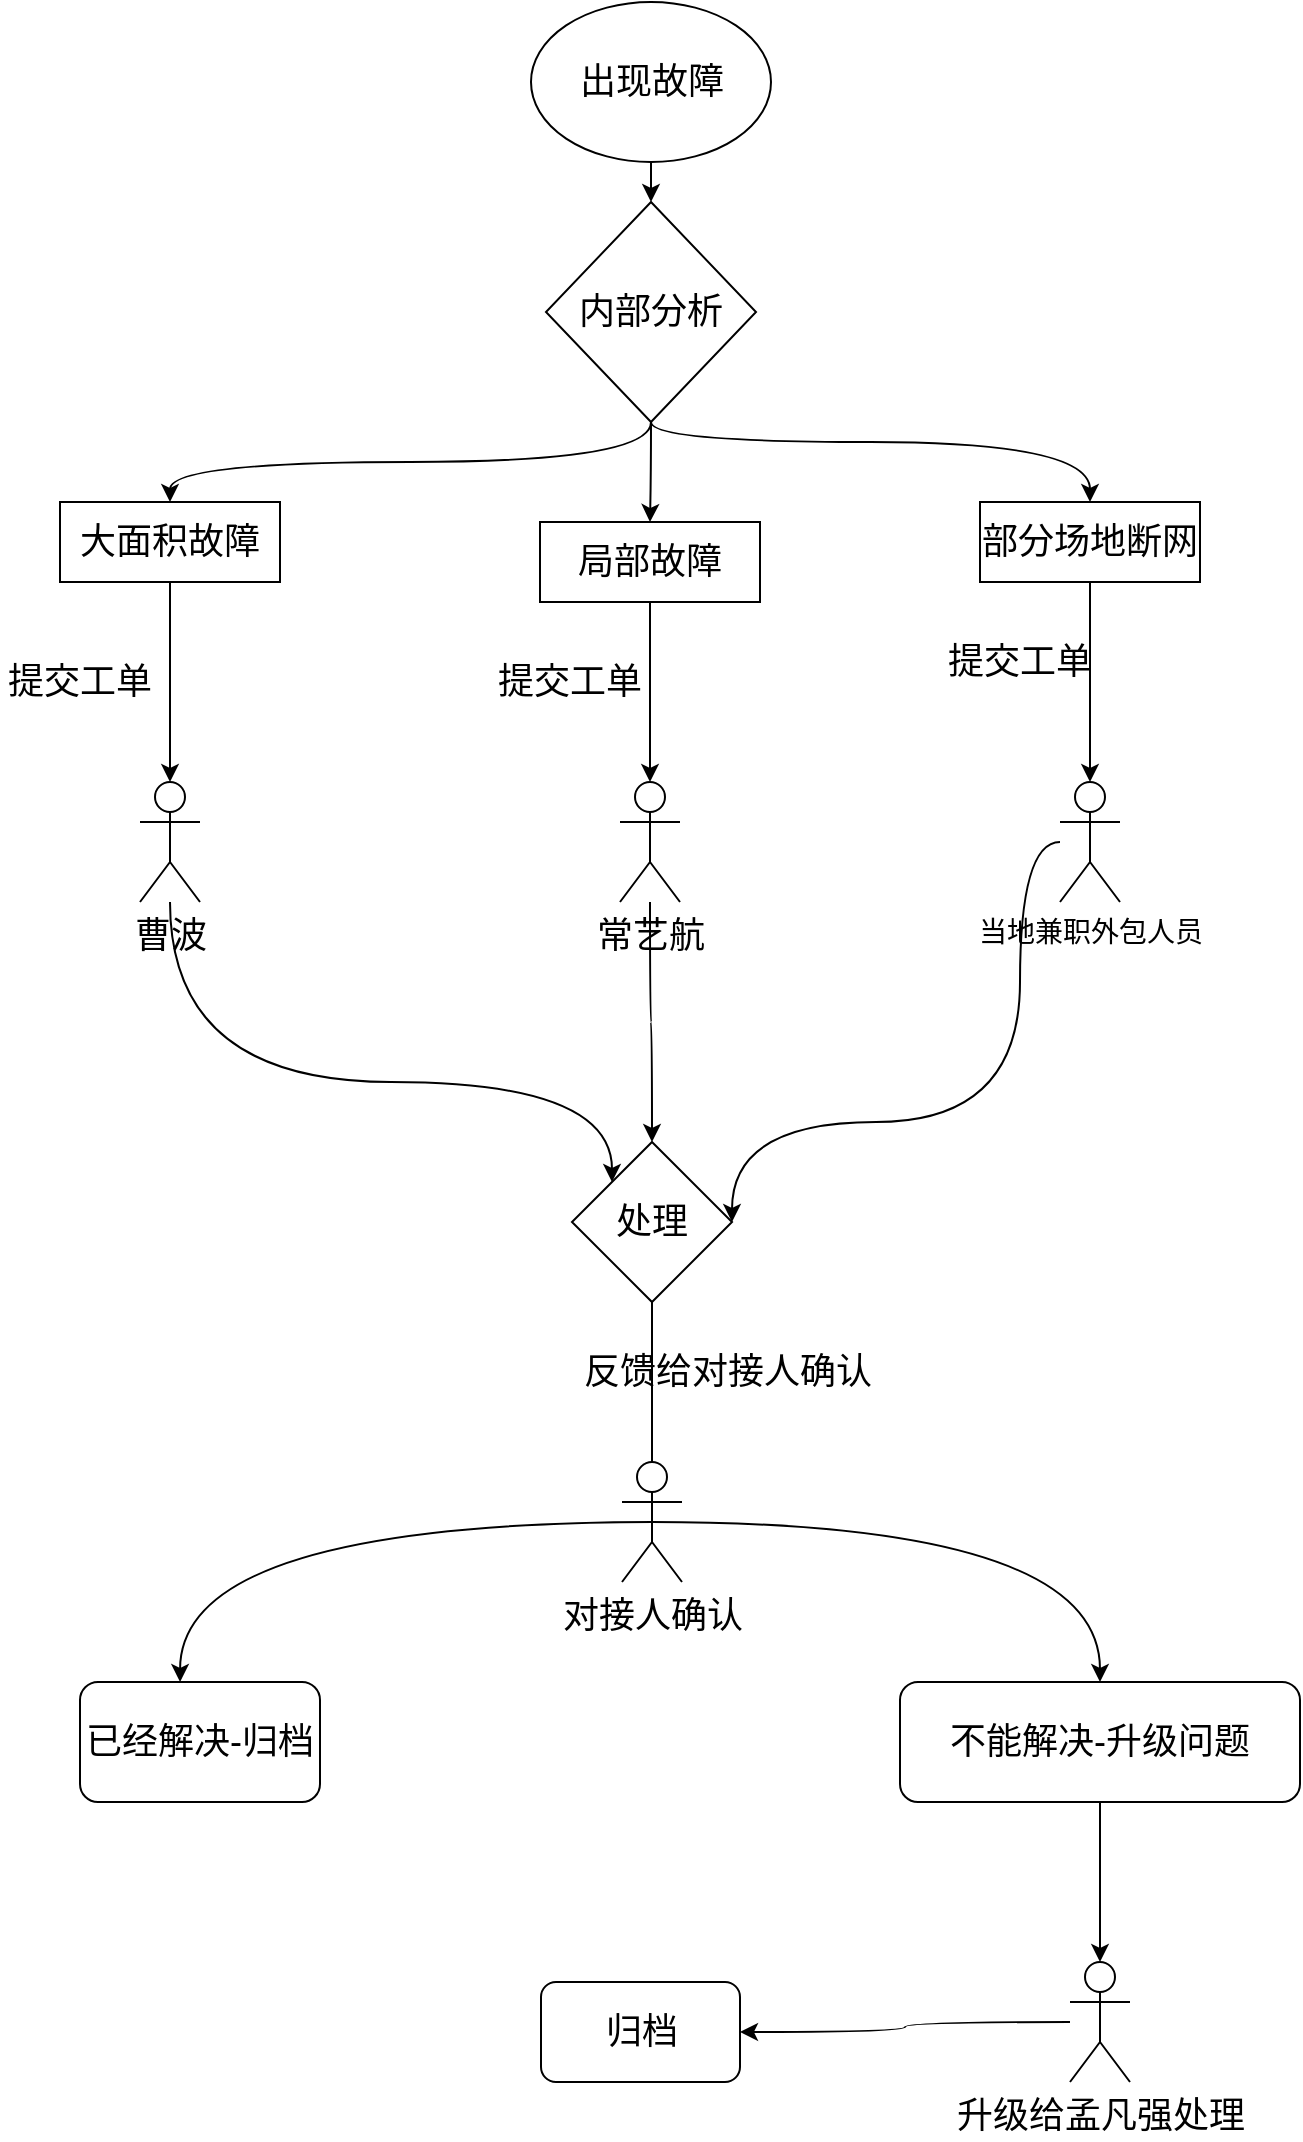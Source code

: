 <mxfile version="15.0.3" type="github">
  <diagram id="IosiL7fnTwb4QODBOcF8" name="Page-1">
    <mxGraphModel dx="763" dy="547" grid="1" gridSize="10" guides="1" tooltips="1" connect="1" arrows="1" fold="1" page="1" pageScale="1" pageWidth="850" pageHeight="1100" math="0" shadow="0">
      <root>
        <mxCell id="0" />
        <mxCell id="1" parent="0" />
        <mxCell id="9J1PayXIY4_ieb8VHX0C-15" style="edgeStyle=orthogonalEdgeStyle;curved=1;rounded=0;orthogonalLoop=1;jettySize=auto;html=1;exitX=0.5;exitY=1;exitDx=0;exitDy=0;entryX=0.5;entryY=0;entryDx=0;entryDy=0;entryPerimeter=0;" parent="1" source="9J1PayXIY4_ieb8VHX0C-2" target="9J1PayXIY4_ieb8VHX0C-14" edge="1">
          <mxGeometry relative="1" as="geometry" />
        </mxCell>
        <mxCell id="9J1PayXIY4_ieb8VHX0C-2" value="&lt;font style=&quot;font-size: 18px&quot;&gt;大面积故障&lt;br&gt;&lt;/font&gt;" style="rounded=0;whiteSpace=wrap;html=1;" parent="1" vertex="1">
          <mxGeometry x="130" y="260" width="110" height="40" as="geometry" />
        </mxCell>
        <mxCell id="9J1PayXIY4_ieb8VHX0C-6" style="edgeStyle=orthogonalEdgeStyle;rounded=0;orthogonalLoop=1;jettySize=auto;html=1;exitX=0.5;exitY=1;exitDx=0;exitDy=0;entryX=0.5;entryY=0;entryDx=0;entryDy=0;" parent="1" source="9J1PayXIY4_ieb8VHX0C-3" target="9J1PayXIY4_ieb8VHX0C-5" edge="1">
          <mxGeometry relative="1" as="geometry" />
        </mxCell>
        <mxCell id="9J1PayXIY4_ieb8VHX0C-3" value="&lt;font style=&quot;font-size: 18px&quot;&gt;出现故障&lt;/font&gt;" style="ellipse;whiteSpace=wrap;html=1;" parent="1" vertex="1">
          <mxGeometry x="365.5" y="10" width="120" height="80" as="geometry" />
        </mxCell>
        <mxCell id="9J1PayXIY4_ieb8VHX0C-10" style="edgeStyle=orthogonalEdgeStyle;curved=1;rounded=0;orthogonalLoop=1;jettySize=auto;html=1;exitX=0.5;exitY=1;exitDx=0;exitDy=0;entryX=0.5;entryY=0;entryDx=0;entryDy=0;" parent="1" source="9J1PayXIY4_ieb8VHX0C-5" target="9J1PayXIY4_ieb8VHX0C-2" edge="1">
          <mxGeometry relative="1" as="geometry" />
        </mxCell>
        <mxCell id="9J1PayXIY4_ieb8VHX0C-11" style="edgeStyle=orthogonalEdgeStyle;curved=1;rounded=0;orthogonalLoop=1;jettySize=auto;html=1;exitX=0.5;exitY=1;exitDx=0;exitDy=0;entryX=0.5;entryY=0;entryDx=0;entryDy=0;" parent="1" source="9J1PayXIY4_ieb8VHX0C-5" target="9J1PayXIY4_ieb8VHX0C-7" edge="1">
          <mxGeometry relative="1" as="geometry" />
        </mxCell>
        <mxCell id="9J1PayXIY4_ieb8VHX0C-12" style="edgeStyle=orthogonalEdgeStyle;curved=1;rounded=0;orthogonalLoop=1;jettySize=auto;html=1;exitX=0.5;exitY=1;exitDx=0;exitDy=0;" parent="1" source="9J1PayXIY4_ieb8VHX0C-5" target="9J1PayXIY4_ieb8VHX0C-8" edge="1">
          <mxGeometry relative="1" as="geometry">
            <Array as="points">
              <mxPoint x="426" y="230" />
              <mxPoint x="645" y="230" />
            </Array>
          </mxGeometry>
        </mxCell>
        <mxCell id="9J1PayXIY4_ieb8VHX0C-5" value="&lt;font style=&quot;font-size: 18px&quot;&gt;内部分析&lt;br&gt;&lt;/font&gt;" style="rhombus;whiteSpace=wrap;html=1;" parent="1" vertex="1">
          <mxGeometry x="373" y="110" width="105" height="110" as="geometry" />
        </mxCell>
        <mxCell id="9J1PayXIY4_ieb8VHX0C-25" style="edgeStyle=orthogonalEdgeStyle;curved=1;rounded=0;orthogonalLoop=1;jettySize=auto;html=1;exitX=0.5;exitY=1;exitDx=0;exitDy=0;entryX=0.5;entryY=0;entryDx=0;entryDy=0;entryPerimeter=0;" parent="1" source="9J1PayXIY4_ieb8VHX0C-7" target="9J1PayXIY4_ieb8VHX0C-21" edge="1">
          <mxGeometry relative="1" as="geometry" />
        </mxCell>
        <mxCell id="9J1PayXIY4_ieb8VHX0C-7" value="&lt;font style=&quot;font-size: 18px&quot;&gt;局部故障&lt;br&gt;&lt;/font&gt;" style="rounded=0;whiteSpace=wrap;html=1;" parent="1" vertex="1">
          <mxGeometry x="370" y="270" width="110" height="40" as="geometry" />
        </mxCell>
        <mxCell id="9J1PayXIY4_ieb8VHX0C-27" style="edgeStyle=orthogonalEdgeStyle;curved=1;rounded=0;orthogonalLoop=1;jettySize=auto;html=1;exitX=0.5;exitY=1;exitDx=0;exitDy=0;entryX=0.5;entryY=0;entryDx=0;entryDy=0;entryPerimeter=0;" parent="1" source="9J1PayXIY4_ieb8VHX0C-8" target="9J1PayXIY4_ieb8VHX0C-23" edge="1">
          <mxGeometry relative="1" as="geometry" />
        </mxCell>
        <mxCell id="9J1PayXIY4_ieb8VHX0C-8" value="&lt;font style=&quot;font-size: 18px&quot;&gt;部分场地断网&lt;/font&gt;" style="rounded=0;whiteSpace=wrap;html=1;" parent="1" vertex="1">
          <mxGeometry x="590" y="260" width="110" height="40" as="geometry" />
        </mxCell>
        <mxCell id="9J1PayXIY4_ieb8VHX0C-32" style="edgeStyle=orthogonalEdgeStyle;curved=1;rounded=0;orthogonalLoop=1;jettySize=auto;html=1;entryX=0;entryY=0;entryDx=0;entryDy=0;" parent="1" source="9J1PayXIY4_ieb8VHX0C-14" target="9J1PayXIY4_ieb8VHX0C-31" edge="1">
          <mxGeometry relative="1" as="geometry">
            <Array as="points">
              <mxPoint x="185" y="550" />
              <mxPoint x="406" y="550" />
            </Array>
          </mxGeometry>
        </mxCell>
        <mxCell id="9J1PayXIY4_ieb8VHX0C-14" value="&lt;font style=&quot;font-size: 18px&quot;&gt;曹波&lt;/font&gt;" style="shape=umlActor;verticalLabelPosition=bottom;verticalAlign=top;html=1;outlineConnect=0;" parent="1" vertex="1">
          <mxGeometry x="170" y="400" width="30" height="60" as="geometry" />
        </mxCell>
        <mxCell id="9J1PayXIY4_ieb8VHX0C-16" value="&lt;font style=&quot;font-size: 18px&quot;&gt;提交工单&lt;/font&gt;" style="text;html=1;strokeColor=none;fillColor=none;align=center;verticalAlign=middle;whiteSpace=wrap;rounded=0;" parent="1" vertex="1">
          <mxGeometry x="100" y="340" width="80" height="20" as="geometry" />
        </mxCell>
        <mxCell id="9J1PayXIY4_ieb8VHX0C-33" style="edgeStyle=orthogonalEdgeStyle;curved=1;rounded=0;orthogonalLoop=1;jettySize=auto;html=1;entryX=0.5;entryY=0;entryDx=0;entryDy=0;" parent="1" source="9J1PayXIY4_ieb8VHX0C-21" target="9J1PayXIY4_ieb8VHX0C-31" edge="1">
          <mxGeometry relative="1" as="geometry" />
        </mxCell>
        <mxCell id="9J1PayXIY4_ieb8VHX0C-21" value="&lt;font style=&quot;font-size: 18px&quot;&gt;常艺航&lt;/font&gt;" style="shape=umlActor;verticalLabelPosition=bottom;verticalAlign=top;html=1;outlineConnect=0;" parent="1" vertex="1">
          <mxGeometry x="410" y="400" width="30" height="60" as="geometry" />
        </mxCell>
        <mxCell id="9J1PayXIY4_ieb8VHX0C-22" value="&lt;font style=&quot;font-size: 18px&quot;&gt;提交工单&lt;/font&gt;" style="text;html=1;strokeColor=none;fillColor=none;align=center;verticalAlign=middle;whiteSpace=wrap;rounded=0;" parent="1" vertex="1">
          <mxGeometry x="345" y="340" width="80" height="20" as="geometry" />
        </mxCell>
        <mxCell id="9J1PayXIY4_ieb8VHX0C-34" style="edgeStyle=orthogonalEdgeStyle;curved=1;rounded=0;orthogonalLoop=1;jettySize=auto;html=1;entryX=1;entryY=0.5;entryDx=0;entryDy=0;" parent="1" source="9J1PayXIY4_ieb8VHX0C-23" target="9J1PayXIY4_ieb8VHX0C-31" edge="1">
          <mxGeometry relative="1" as="geometry">
            <Array as="points">
              <mxPoint x="610" y="430" />
              <mxPoint x="610" y="570" />
              <mxPoint x="466" y="570" />
            </Array>
          </mxGeometry>
        </mxCell>
        <mxCell id="9J1PayXIY4_ieb8VHX0C-23" value="&lt;font style=&quot;font-size: 14px&quot;&gt;当地兼职外包人员&lt;/font&gt;" style="shape=umlActor;verticalLabelPosition=bottom;verticalAlign=top;html=1;outlineConnect=0;" parent="1" vertex="1">
          <mxGeometry x="630" y="400" width="30" height="60" as="geometry" />
        </mxCell>
        <mxCell id="9J1PayXIY4_ieb8VHX0C-24" value="&lt;font style=&quot;font-size: 18px&quot;&gt;提交工单&lt;/font&gt;" style="text;html=1;strokeColor=none;fillColor=none;align=center;verticalAlign=middle;whiteSpace=wrap;rounded=0;" parent="1" vertex="1">
          <mxGeometry x="570" y="330" width="80" height="20" as="geometry" />
        </mxCell>
        <mxCell id="9J1PayXIY4_ieb8VHX0C-39" style="edgeStyle=orthogonalEdgeStyle;curved=1;rounded=0;orthogonalLoop=1;jettySize=auto;html=1;exitX=0.5;exitY=1;exitDx=0;exitDy=0;" parent="1" source="9J1PayXIY4_ieb8VHX0C-31" edge="1">
          <mxGeometry relative="1" as="geometry">
            <mxPoint x="426" y="750" as="targetPoint" />
          </mxGeometry>
        </mxCell>
        <mxCell id="9J1PayXIY4_ieb8VHX0C-31" value="&lt;font style=&quot;font-size: 18px&quot;&gt;处理&lt;br&gt;&lt;/font&gt;" style="rhombus;whiteSpace=wrap;html=1;" parent="1" vertex="1">
          <mxGeometry x="386" y="580" width="80" height="80" as="geometry" />
        </mxCell>
        <mxCell id="9J1PayXIY4_ieb8VHX0C-42" style="edgeStyle=orthogonalEdgeStyle;curved=1;rounded=0;orthogonalLoop=1;jettySize=auto;html=1;exitX=0.5;exitY=1;exitDx=0;exitDy=0;entryX=0.417;entryY=0;entryDx=0;entryDy=0;entryPerimeter=0;" parent="1" target="9J1PayXIY4_ieb8VHX0C-41" edge="1">
          <mxGeometry relative="1" as="geometry">
            <mxPoint x="426" y="770" as="sourcePoint" />
          </mxGeometry>
        </mxCell>
        <mxCell id="9J1PayXIY4_ieb8VHX0C-40" value="&lt;font style=&quot;font-size: 18px&quot;&gt;反馈给对接人确认&lt;/font&gt;" style="text;html=1;strokeColor=none;fillColor=none;align=center;verticalAlign=middle;whiteSpace=wrap;rounded=0;" parent="1" vertex="1">
          <mxGeometry x="373" y="690" width="182" height="10" as="geometry" />
        </mxCell>
        <mxCell id="9J1PayXIY4_ieb8VHX0C-41" value="&lt;font style=&quot;font-size: 18px&quot;&gt;已经解决-归档&lt;br&gt;&lt;/font&gt;" style="rounded=1;whiteSpace=wrap;html=1;" parent="1" vertex="1">
          <mxGeometry x="140" y="850" width="120" height="60" as="geometry" />
        </mxCell>
        <mxCell id="9J1PayXIY4_ieb8VHX0C-49" style="edgeStyle=orthogonalEdgeStyle;curved=1;rounded=0;orthogonalLoop=1;jettySize=auto;html=1;exitX=0.5;exitY=1;exitDx=0;exitDy=0;entryX=0.5;entryY=0;entryDx=0;entryDy=0;" parent="1" source="9J1PayXIY4_ieb8VHX0C-43" edge="1">
          <mxGeometry relative="1" as="geometry">
            <mxPoint x="650" y="990" as="targetPoint" />
          </mxGeometry>
        </mxCell>
        <mxCell id="9J1PayXIY4_ieb8VHX0C-43" value="&lt;font style=&quot;font-size: 18px&quot;&gt;不能解决-升级问题&lt;br&gt;&lt;/font&gt;" style="rounded=1;whiteSpace=wrap;html=1;" parent="1" vertex="1">
          <mxGeometry x="550" y="850" width="200" height="60" as="geometry" />
        </mxCell>
        <mxCell id="9J1PayXIY4_ieb8VHX0C-47" style="edgeStyle=orthogonalEdgeStyle;curved=1;rounded=0;orthogonalLoop=1;jettySize=auto;html=1;exitX=0.5;exitY=0.5;exitDx=0;exitDy=0;exitPerimeter=0;entryX=0.5;entryY=0;entryDx=0;entryDy=0;" parent="1" source="9J1PayXIY4_ieb8VHX0C-46" target="9J1PayXIY4_ieb8VHX0C-43" edge="1">
          <mxGeometry relative="1" as="geometry" />
        </mxCell>
        <mxCell id="9J1PayXIY4_ieb8VHX0C-46" value="&lt;font style=&quot;font-size: 18px&quot;&gt;对接人确认&lt;/font&gt;" style="shape=umlActor;verticalLabelPosition=bottom;verticalAlign=top;html=1;outlineConnect=0;" parent="1" vertex="1">
          <mxGeometry x="411" y="740" width="30" height="60" as="geometry" />
        </mxCell>
        <mxCell id="9J1PayXIY4_ieb8VHX0C-53" style="edgeStyle=orthogonalEdgeStyle;curved=1;rounded=0;orthogonalLoop=1;jettySize=auto;html=1;" parent="1" source="9J1PayXIY4_ieb8VHX0C-51" target="9J1PayXIY4_ieb8VHX0C-52" edge="1">
          <mxGeometry relative="1" as="geometry" />
        </mxCell>
        <mxCell id="9J1PayXIY4_ieb8VHX0C-51" value="&lt;font style=&quot;font-size: 18px&quot;&gt;升级给孟凡强处理&lt;/font&gt;" style="shape=umlActor;verticalLabelPosition=bottom;verticalAlign=top;html=1;outlineConnect=0;" parent="1" vertex="1">
          <mxGeometry x="635" y="990" width="30" height="60" as="geometry" />
        </mxCell>
        <mxCell id="9J1PayXIY4_ieb8VHX0C-52" value="&lt;font style=&quot;font-size: 18px&quot;&gt;归档&lt;br&gt;&lt;/font&gt;" style="rounded=1;whiteSpace=wrap;html=1;" parent="1" vertex="1">
          <mxGeometry x="370.5" y="1000" width="99.5" height="50" as="geometry" />
        </mxCell>
        <mxCell id="ONWCy6evNoWuYodThFBR-1" style="edgeStyle=orthogonalEdgeStyle;rounded=0;orthogonalLoop=1;jettySize=auto;html=1;exitX=0.5;exitY=1;exitDx=0;exitDy=0;" edge="1" parent="1" source="9J1PayXIY4_ieb8VHX0C-40" target="9J1PayXIY4_ieb8VHX0C-40">
          <mxGeometry relative="1" as="geometry" />
        </mxCell>
      </root>
    </mxGraphModel>
  </diagram>
</mxfile>
